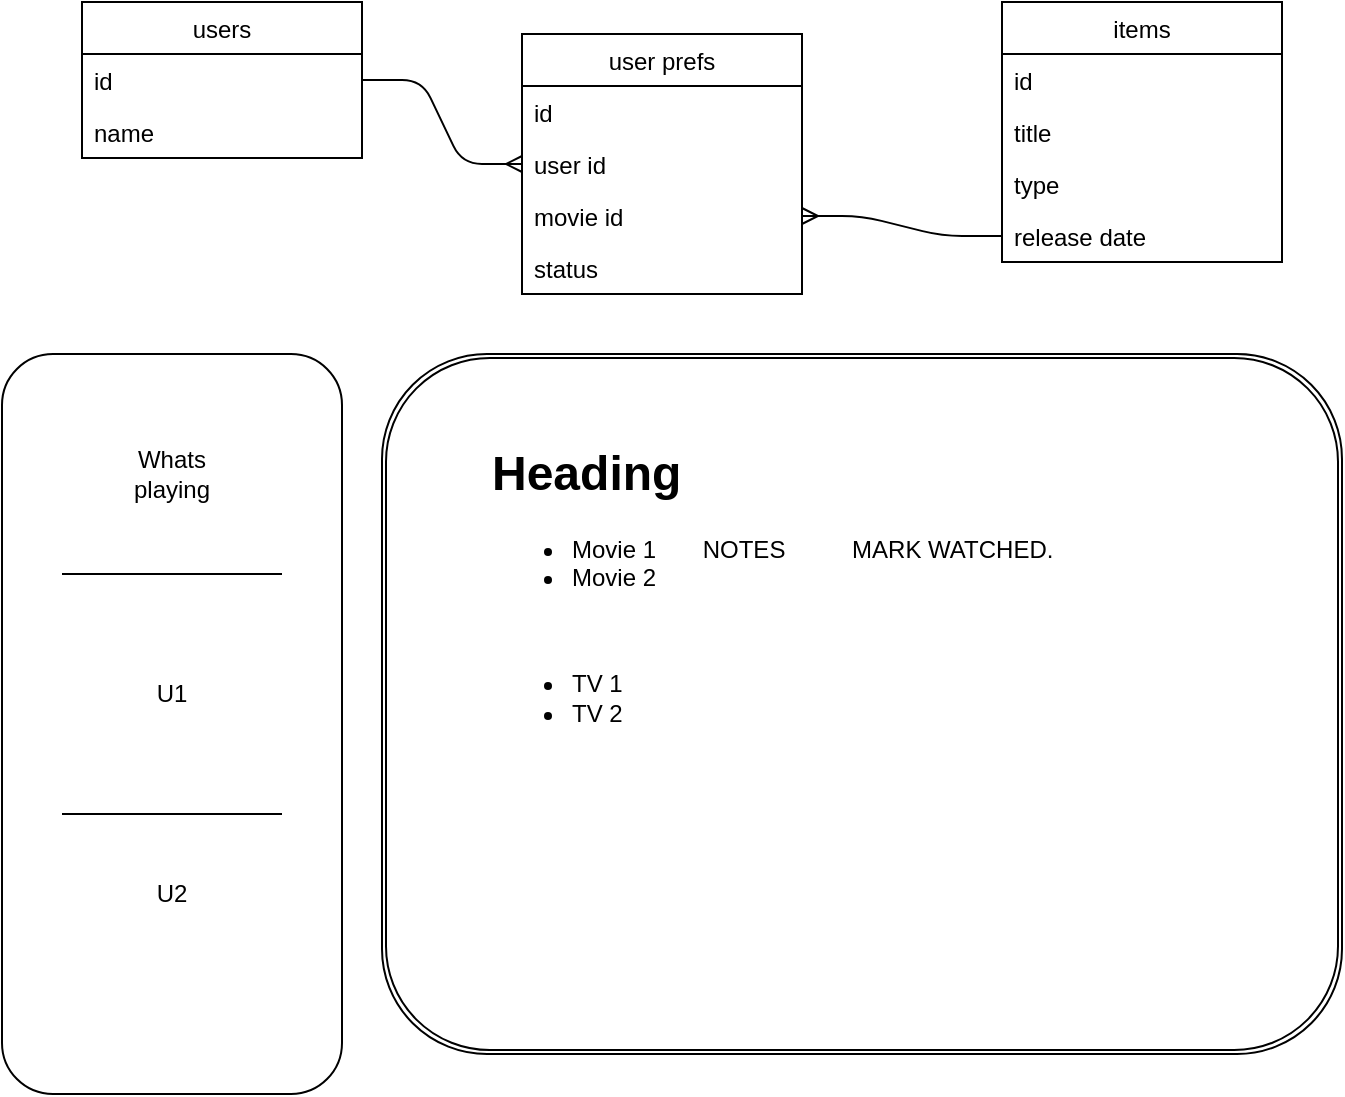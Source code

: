 <mxfile version="13.1.9" type="device"><diagram id="JQpF2fw70LfeW3DkAGLn" name="Page-1"><mxGraphModel dx="946" dy="591" grid="1" gridSize="10" guides="1" tooltips="1" connect="1" arrows="1" fold="1" page="1" pageScale="1" pageWidth="850" pageHeight="1100" math="0" shadow="0"><root><mxCell id="0"/><mxCell id="1" parent="0"/><mxCell id="ugx_St_-yGlwh2_NYy1b-4" value="" style="rounded=1;whiteSpace=wrap;html=1;" vertex="1" parent="1"><mxGeometry x="90" y="200" width="170" height="370" as="geometry"/></mxCell><mxCell id="ugx_St_-yGlwh2_NYy1b-5" value="" style="endArrow=none;html=1;" edge="1" parent="1"><mxGeometry width="50" height="50" relative="1" as="geometry"><mxPoint x="120" y="310" as="sourcePoint"/><mxPoint x="230" y="310" as="targetPoint"/></mxGeometry></mxCell><mxCell id="ugx_St_-yGlwh2_NYy1b-7" value="" style="endArrow=none;html=1;" edge="1" parent="1"><mxGeometry width="50" height="50" relative="1" as="geometry"><mxPoint x="120" y="430" as="sourcePoint"/><mxPoint x="230" y="430" as="targetPoint"/></mxGeometry></mxCell><mxCell id="ugx_St_-yGlwh2_NYy1b-9" value="Whats playing" style="text;html=1;strokeColor=none;fillColor=none;align=center;verticalAlign=middle;whiteSpace=wrap;rounded=0;" vertex="1" parent="1"><mxGeometry x="155" y="250" width="40" height="20" as="geometry"/></mxCell><mxCell id="ugx_St_-yGlwh2_NYy1b-10" value="U1" style="text;html=1;strokeColor=none;fillColor=none;align=center;verticalAlign=middle;whiteSpace=wrap;rounded=0;" vertex="1" parent="1"><mxGeometry x="155" y="360" width="40" height="20" as="geometry"/></mxCell><mxCell id="ugx_St_-yGlwh2_NYy1b-11" value="U2" style="text;html=1;strokeColor=none;fillColor=none;align=center;verticalAlign=middle;whiteSpace=wrap;rounded=0;" vertex="1" parent="1"><mxGeometry x="155" y="460" width="40" height="20" as="geometry"/></mxCell><mxCell id="ugx_St_-yGlwh2_NYy1b-12" value="" style="shape=ext;double=1;rounded=1;whiteSpace=wrap;html=1;" vertex="1" parent="1"><mxGeometry x="280" y="200" width="480" height="350" as="geometry"/></mxCell><mxCell id="ugx_St_-yGlwh2_NYy1b-13" value="&lt;h1&gt;Heading&lt;/h1&gt;&lt;p&gt;&lt;/p&gt;&lt;ul&gt;&lt;li&gt;&lt;span&gt;Movie 1&amp;nbsp; &amp;nbsp; &amp;nbsp; &amp;nbsp;NOTES&amp;nbsp; &amp;nbsp; &amp;nbsp; &amp;nbsp; &amp;nbsp; MARK WATCHED.&amp;nbsp;&lt;/span&gt;&lt;/li&gt;&lt;li&gt;Movie 2&lt;/li&gt;&lt;/ul&gt;&lt;br&gt;&lt;ul&gt;&lt;li&gt;TV 1&lt;/li&gt;&lt;li&gt;TV 2&lt;/li&gt;&lt;/ul&gt;&lt;p&gt;&lt;/p&gt;" style="text;html=1;strokeColor=none;fillColor=none;spacing=5;spacingTop=-20;whiteSpace=wrap;overflow=hidden;rounded=0;" vertex="1" parent="1"><mxGeometry x="330" y="240" width="360" height="170" as="geometry"/></mxCell><mxCell id="ugx_St_-yGlwh2_NYy1b-30" value="" style="shape=image;html=1;verticalAlign=top;verticalLabelPosition=bottom;labelBackgroundColor=#ffffff;imageAspect=0;aspect=fixed;image=https://cdn4.iconfinder.com/data/icons/ionicons/512/icon-plus-128.png" vertex="1" parent="1"><mxGeometry x="680" y="270" width="50" height="50" as="geometry"/></mxCell><mxCell id="ugx_St_-yGlwh2_NYy1b-32" value="user prefs" style="swimlane;fontStyle=0;childLayout=stackLayout;horizontal=1;startSize=26;fillColor=none;horizontalStack=0;resizeParent=1;resizeParentMax=0;resizeLast=0;collapsible=1;marginBottom=0;" vertex="1" parent="1"><mxGeometry x="350" y="40" width="140" height="130" as="geometry"><mxRectangle x="600" y="40" width="90" height="26" as="alternateBounds"/></mxGeometry></mxCell><mxCell id="ugx_St_-yGlwh2_NYy1b-33" value="id " style="text;strokeColor=none;fillColor=none;align=left;verticalAlign=top;spacingLeft=4;spacingRight=4;overflow=hidden;rotatable=0;points=[[0,0.5],[1,0.5]];portConstraint=eastwest;" vertex="1" parent="ugx_St_-yGlwh2_NYy1b-32"><mxGeometry y="26" width="140" height="26" as="geometry"/></mxCell><mxCell id="ugx_St_-yGlwh2_NYy1b-35" value="user id" style="text;strokeColor=none;fillColor=none;align=left;verticalAlign=top;spacingLeft=4;spacingRight=4;overflow=hidden;rotatable=0;points=[[0,0.5],[1,0.5]];portConstraint=eastwest;" vertex="1" parent="ugx_St_-yGlwh2_NYy1b-32"><mxGeometry y="52" width="140" height="26" as="geometry"/></mxCell><mxCell id="ugx_St_-yGlwh2_NYy1b-38" value="movie id" style="text;strokeColor=none;fillColor=none;align=left;verticalAlign=top;spacingLeft=4;spacingRight=4;overflow=hidden;rotatable=0;points=[[0,0.5],[1,0.5]];portConstraint=eastwest;" vertex="1" parent="ugx_St_-yGlwh2_NYy1b-32"><mxGeometry y="78" width="140" height="26" as="geometry"/></mxCell><mxCell id="ugx_St_-yGlwh2_NYy1b-39" value="status" style="text;strokeColor=none;fillColor=none;align=left;verticalAlign=top;spacingLeft=4;spacingRight=4;overflow=hidden;rotatable=0;points=[[0,0.5],[1,0.5]];portConstraint=eastwest;" vertex="1" parent="ugx_St_-yGlwh2_NYy1b-32"><mxGeometry y="104" width="140" height="26" as="geometry"/></mxCell><mxCell id="ugx_St_-yGlwh2_NYy1b-19" value="users" style="swimlane;fontStyle=0;childLayout=stackLayout;horizontal=1;startSize=26;fillColor=none;horizontalStack=0;resizeParent=1;resizeParentMax=0;resizeLast=0;collapsible=1;marginBottom=0;" vertex="1" parent="1"><mxGeometry x="130" y="24" width="140" height="78" as="geometry"/></mxCell><mxCell id="ugx_St_-yGlwh2_NYy1b-20" value="id" style="text;strokeColor=none;fillColor=none;align=left;verticalAlign=top;spacingLeft=4;spacingRight=4;overflow=hidden;rotatable=0;points=[[0,0.5],[1,0.5]];portConstraint=eastwest;" vertex="1" parent="ugx_St_-yGlwh2_NYy1b-19"><mxGeometry y="26" width="140" height="26" as="geometry"/></mxCell><mxCell id="ugx_St_-yGlwh2_NYy1b-21" value="name" style="text;strokeColor=none;fillColor=none;align=left;verticalAlign=top;spacingLeft=4;spacingRight=4;overflow=hidden;rotatable=0;points=[[0,0.5],[1,0.5]];portConstraint=eastwest;" vertex="1" parent="ugx_St_-yGlwh2_NYy1b-19"><mxGeometry y="52" width="140" height="26" as="geometry"/></mxCell><mxCell id="ugx_St_-yGlwh2_NYy1b-44" value="" style="edgeStyle=entityRelationEdgeStyle;fontSize=12;html=1;endArrow=ERmany;entryX=0;entryY=0.5;entryDx=0;entryDy=0;exitX=1;exitY=0.5;exitDx=0;exitDy=0;" edge="1" parent="1" source="ugx_St_-yGlwh2_NYy1b-20" target="ugx_St_-yGlwh2_NYy1b-35"><mxGeometry width="100" height="100" relative="1" as="geometry"><mxPoint x="240" y="170" as="sourcePoint"/><mxPoint x="340" y="70" as="targetPoint"/></mxGeometry></mxCell><mxCell id="ugx_St_-yGlwh2_NYy1b-48" value="" style="edgeStyle=entityRelationEdgeStyle;fontSize=12;html=1;endArrow=ERmany;" edge="1" parent="1" source="ugx_St_-yGlwh2_NYy1b-36" target="ugx_St_-yGlwh2_NYy1b-38"><mxGeometry width="100" height="100" relative="1" as="geometry"><mxPoint x="530" y="70" as="sourcePoint"/><mxPoint x="590" y="55" as="targetPoint"/></mxGeometry></mxCell><mxCell id="ugx_St_-yGlwh2_NYy1b-14" value="items" style="swimlane;fontStyle=0;childLayout=stackLayout;horizontal=1;startSize=26;fillColor=none;horizontalStack=0;resizeParent=1;resizeParentMax=0;resizeLast=0;collapsible=1;marginBottom=0;" vertex="1" parent="1"><mxGeometry x="590" y="24" width="140" height="130" as="geometry"/></mxCell><mxCell id="ugx_St_-yGlwh2_NYy1b-15" value="id" style="text;strokeColor=none;fillColor=none;align=left;verticalAlign=top;spacingLeft=4;spacingRight=4;overflow=hidden;rotatable=0;points=[[0,0.5],[1,0.5]];portConstraint=eastwest;" vertex="1" parent="ugx_St_-yGlwh2_NYy1b-14"><mxGeometry y="26" width="140" height="26" as="geometry"/></mxCell><mxCell id="ugx_St_-yGlwh2_NYy1b-16" value="title" style="text;strokeColor=none;fillColor=none;align=left;verticalAlign=top;spacingLeft=4;spacingRight=4;overflow=hidden;rotatable=0;points=[[0,0.5],[1,0.5]];portConstraint=eastwest;" vertex="1" parent="ugx_St_-yGlwh2_NYy1b-14"><mxGeometry y="52" width="140" height="26" as="geometry"/></mxCell><mxCell id="ugx_St_-yGlwh2_NYy1b-17" value="type" style="text;strokeColor=none;fillColor=none;align=left;verticalAlign=top;spacingLeft=4;spacingRight=4;overflow=hidden;rotatable=0;points=[[0,0.5],[1,0.5]];portConstraint=eastwest;" vertex="1" parent="ugx_St_-yGlwh2_NYy1b-14"><mxGeometry y="78" width="140" height="26" as="geometry"/></mxCell><mxCell id="ugx_St_-yGlwh2_NYy1b-36" value="release date&#10;" style="text;strokeColor=none;fillColor=none;align=left;verticalAlign=top;spacingLeft=4;spacingRight=4;overflow=hidden;rotatable=0;points=[[0,0.5],[1,0.5]];portConstraint=eastwest;" vertex="1" parent="ugx_St_-yGlwh2_NYy1b-14"><mxGeometry y="104" width="140" height="26" as="geometry"/></mxCell></root></mxGraphModel></diagram></mxfile>